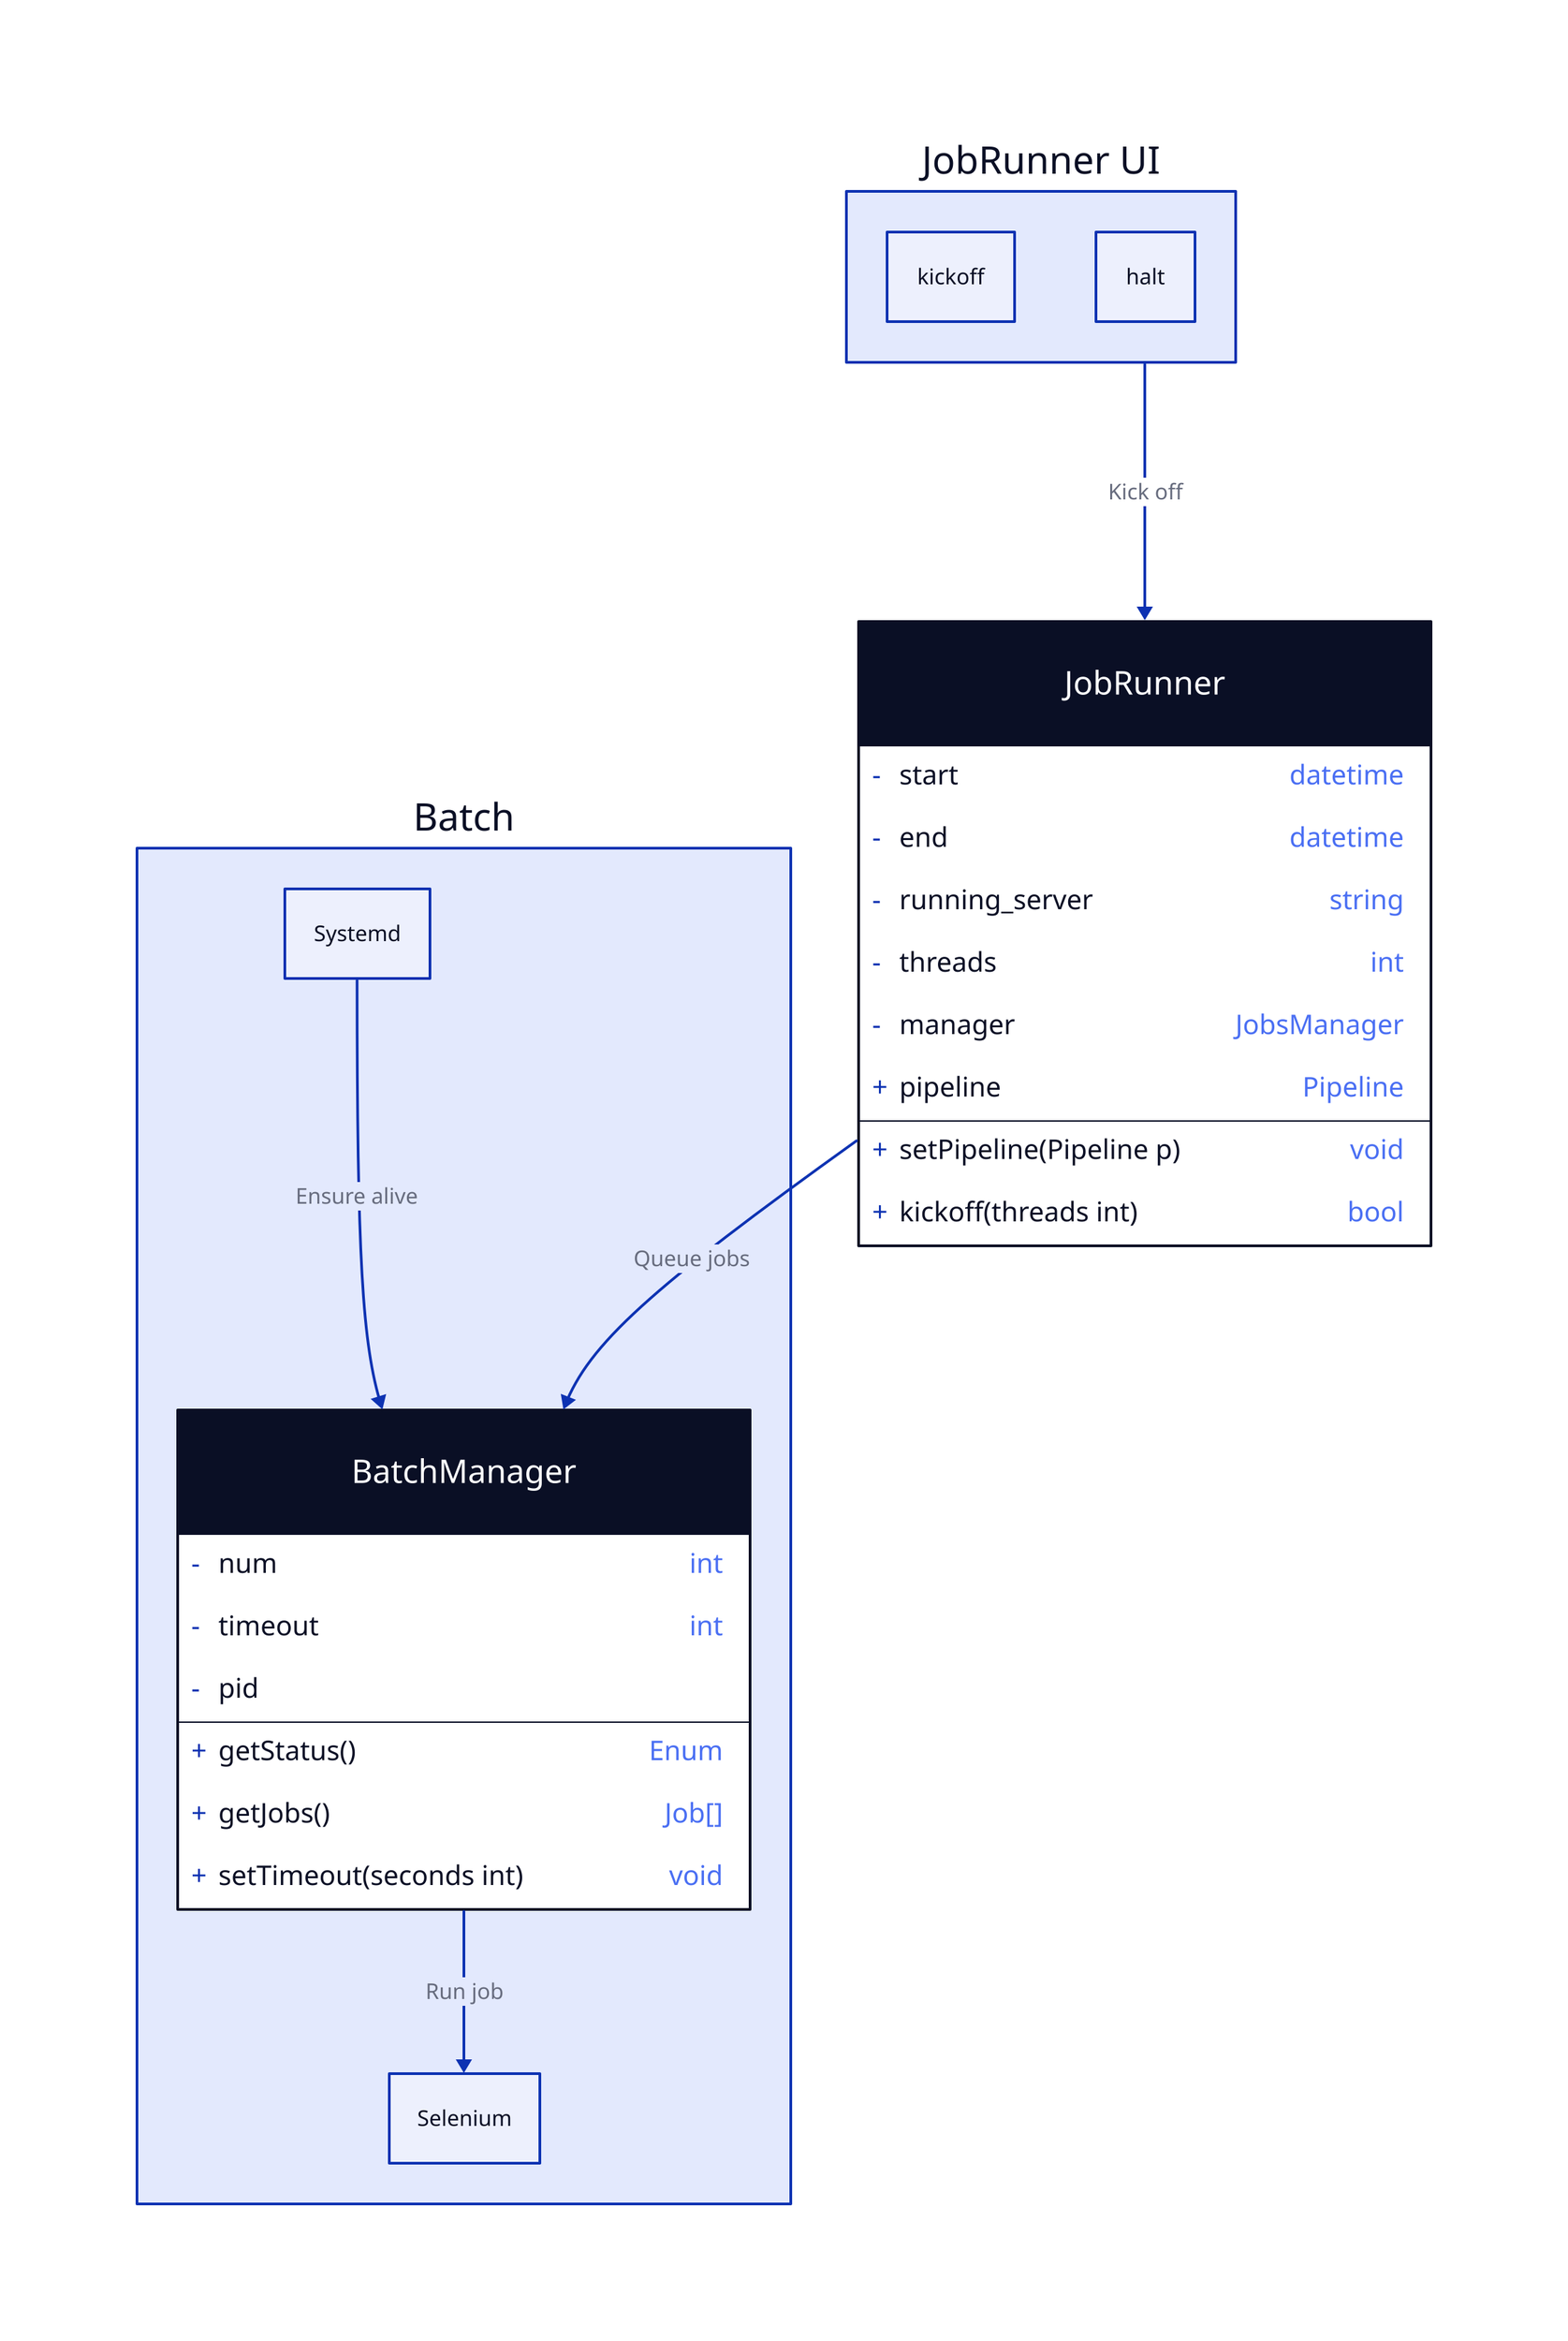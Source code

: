 runner: JobRunner {
  shape: class

  -start: datetime
  -end: datetime
  -running_server: string
  -threads: int
  -manager: JobsManager
  +pipeline: Pipeline

  +setPipeline(Pipeline p): void
  +kickoff(threads int): bool
}

jobsUI: JobRunner UI {
  kickoff
  halt
}

batch: Batch {
  manager: BatchManager {
    shape: class
    -num: int
    -timeout: int
    -pid

    +getStatus(): Enum
    +getJobs(): "Job[]"
    +setTimeout(seconds int)
  }
  systemd: Systemd
  selenium: Selenium

  systemd -> manager: Ensure alive
  manager -> selenium: Run job
}

jobsUI -> runner: Kick off
runner -> batch.manager: Queue jobs
